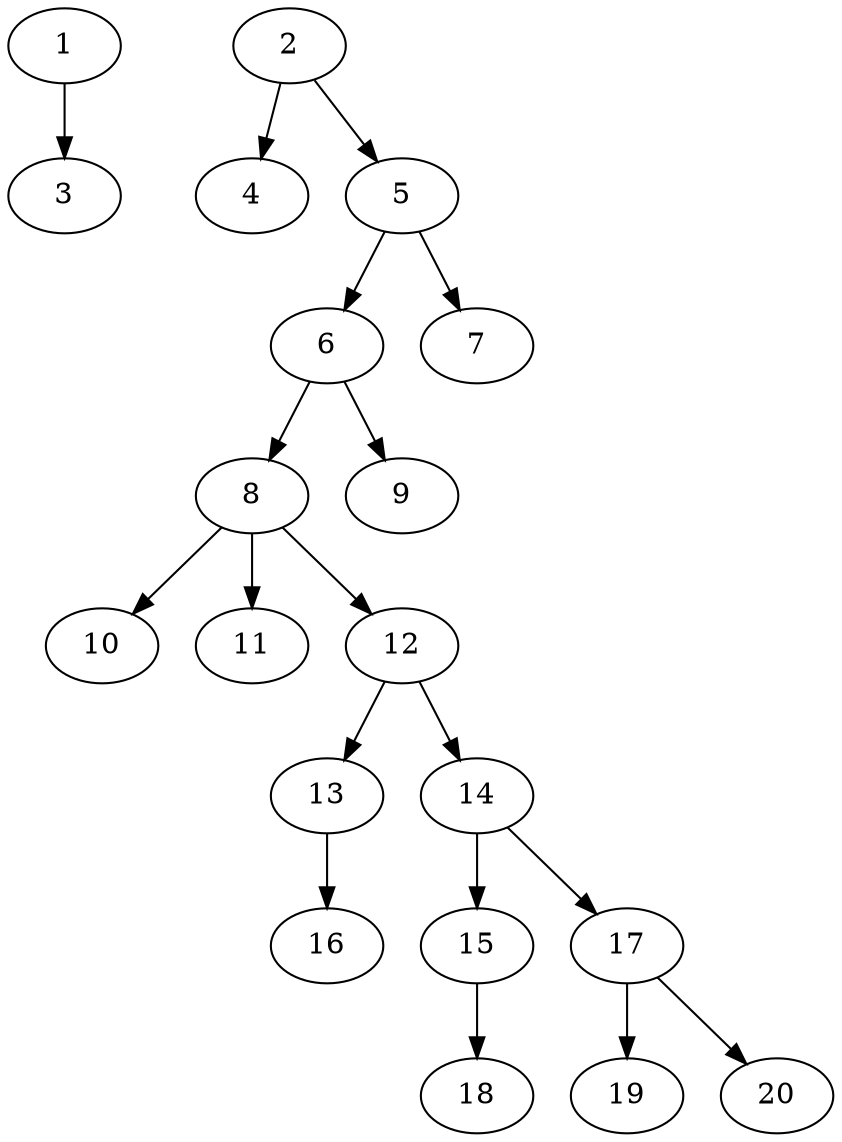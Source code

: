 // DAG (tier=1-easy, mode=compute, n=20, ccr=0.279, fat=0.368, density=0.312, regular=0.635, jump=0.040, mindata=262144, maxdata=2097152)
// DAG automatically generated by daggen at Sun Aug 24 16:33:32 2025
// /home/ermia/Project/Environments/daggen/bin/daggen --dot --ccr 0.279 --fat 0.368 --regular 0.635 --density 0.312 --jump 0.040 --mindata 262144 --maxdata 2097152 -n 20 
digraph G {
  1 [size="403515294369345", alpha="0.14", expect_size="201757647184672"]
  1 -> 3 [size ="9730189688832"]
  2 [size="179609287871345", alpha="0.06", expect_size="89804643935672"]
  2 -> 4 [size ="10205655990272"]
  2 -> 5 [size ="10205655990272"]
  3 [size="3226256282084179968", alpha="0.18", expect_size="1613128141042089984"]
  4 [size="487191512699246", alpha="0.09", expect_size="243595756349623"]
  5 [size="1094485984080712", alpha="0.08", expect_size="547242992040356"]
  5 -> 6 [size ="17661383671808"]
  5 -> 7 [size ="17661383671808"]
  6 [size="1320013381122971", alpha="0.06", expect_size="660006690561485"]
  6 -> 8 [size ="1230516518912"]
  6 -> 9 [size ="1230516518912"]
  7 [size="36007554200296", alpha="0.15", expect_size="18003777100148"]
  8 [size="2940038471772798976", alpha="0.02", expect_size="1470019235886399488"]
  8 -> 10 [size ="16418191966208"]
  8 -> 11 [size ="16418191966208"]
  8 -> 12 [size ="16418191966208"]
  9 [size="214138414382552", alpha="0.14", expect_size="107069207191276"]
  10 [size="75639739570454528", alpha="0.15", expect_size="37819869785227264"]
  11 [size="19419214300518160", alpha="0.00", expect_size="9709607150259080"]
  12 [size="294594418184616", alpha="0.19", expect_size="147297209092308"]
  12 -> 13 [size ="5261871808512"]
  12 -> 14 [size ="5261871808512"]
  13 [size="11187289813848020", alpha="0.18", expect_size="5593644906924010"]
  13 -> 16 [size ="24990300766208"]
  14 [size="1112862241557839872", alpha="0.10", expect_size="556431120778919936"]
  14 -> 15 [size ="8591142551552"]
  14 -> 17 [size ="8591142551552"]
  15 [size="4414559809953595392", alpha="0.08", expect_size="2207279904976797696"]
  15 -> 18 [size ="21528557125632"]
  16 [size="35772684290483596", alpha="0.16", expect_size="17886342145241798"]
  17 [size="26778135396109500", alpha="0.19", expect_size="13389067698054750"]
  17 -> 19 [size ="27755898994688"]
  17 -> 20 [size ="27755898994688"]
  18 [size="4965064116382203904", alpha="0.08", expect_size="2482532058191101952"]
  19 [size="861125335095904", alpha="0.05", expect_size="430562667547952"]
  20 [size="6708313793088732", alpha="0.00", expect_size="3354156896544366"]
}